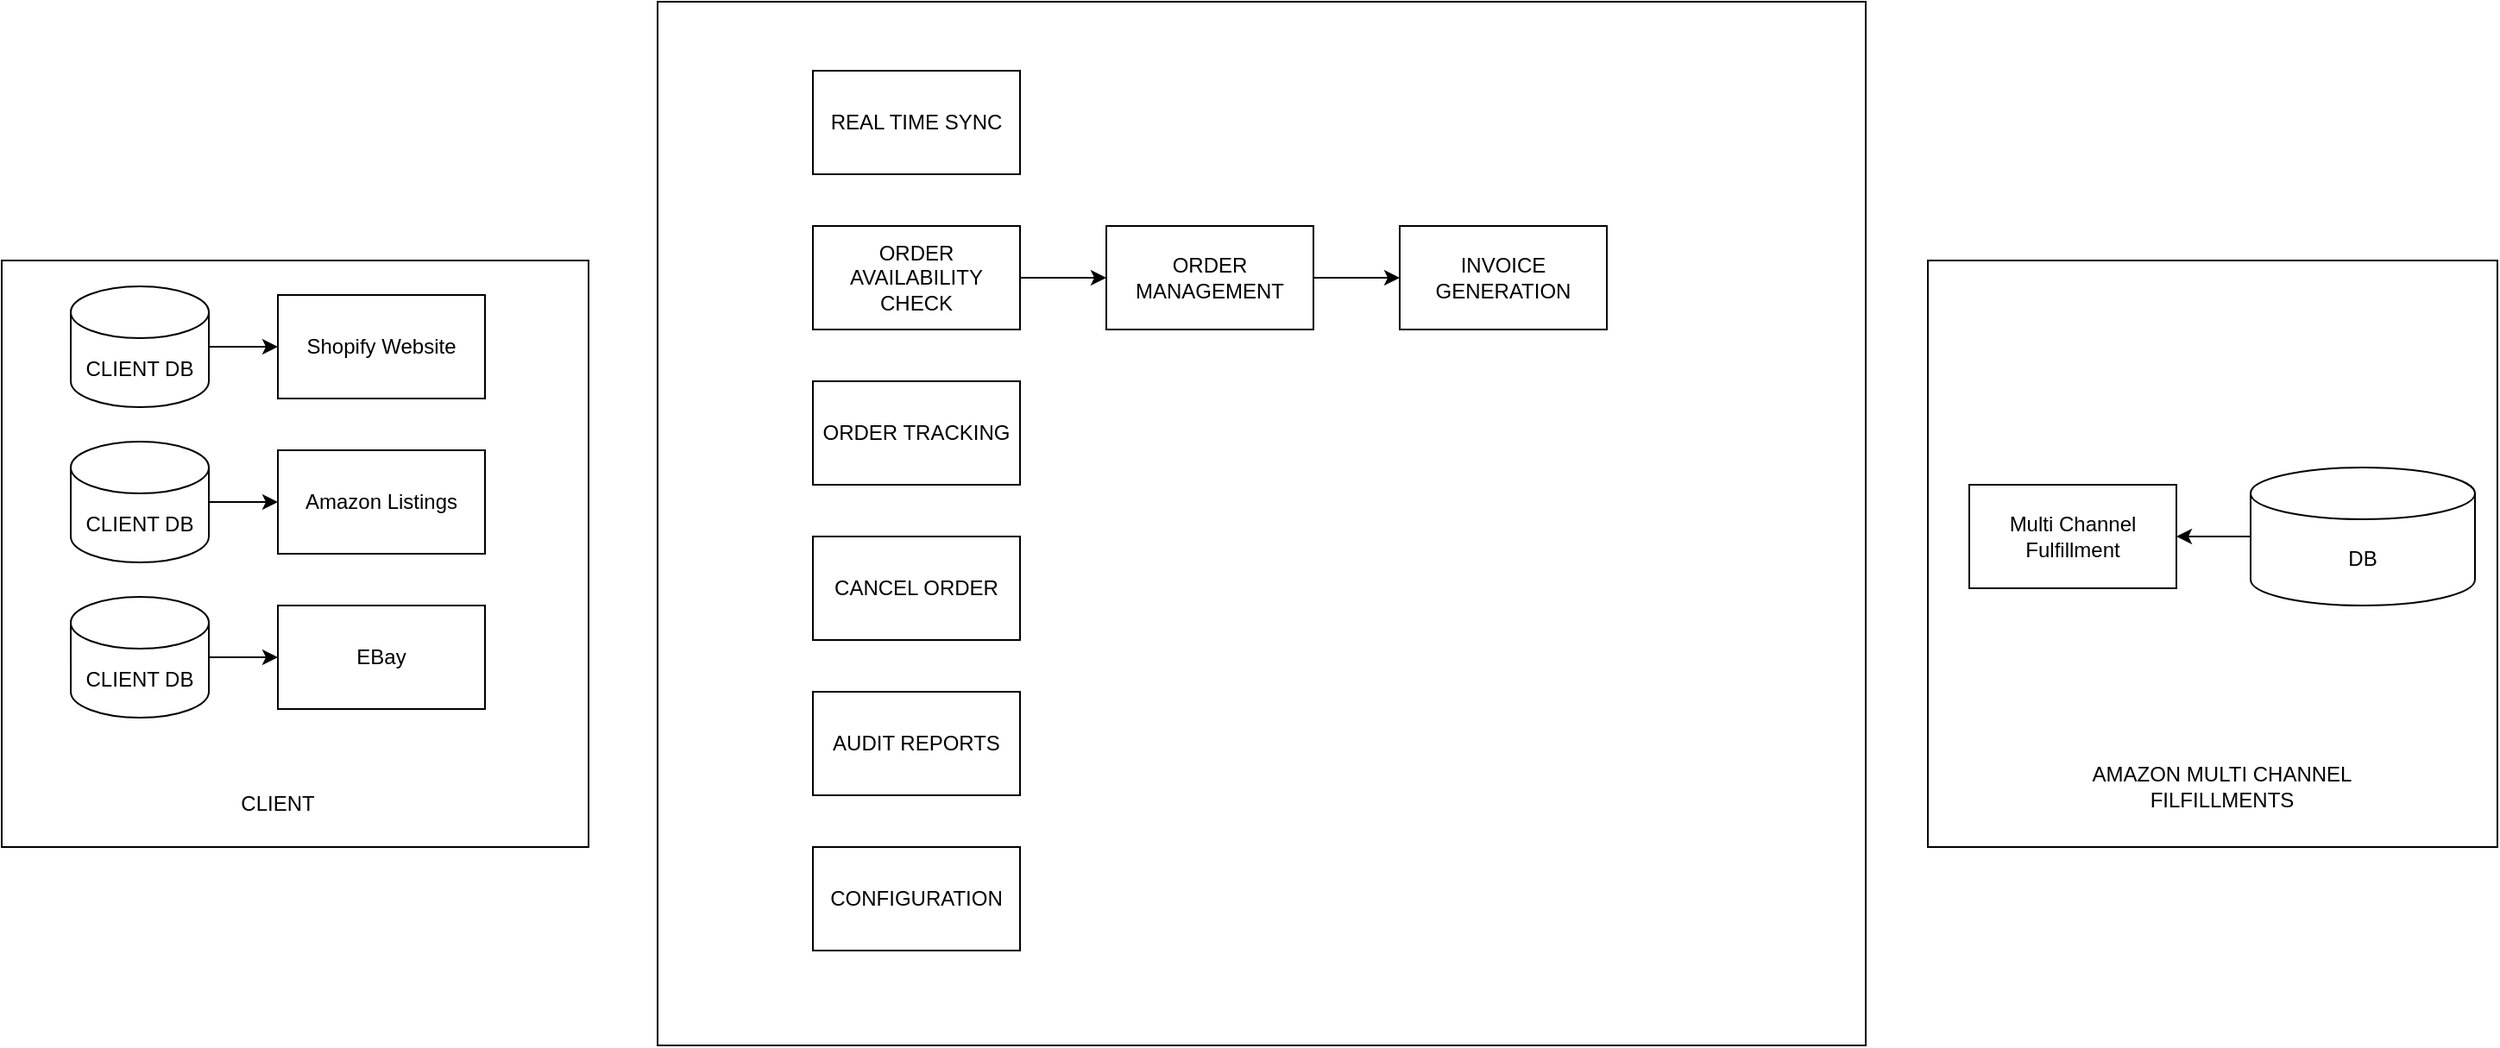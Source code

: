 <mxfile version="24.8.3">
  <diagram name="Page-1" id="eSHCHLXdy0ZeHxbBwf32">
    <mxGraphModel dx="2150" dy="1926" grid="1" gridSize="10" guides="1" tooltips="1" connect="1" arrows="1" fold="1" page="1" pageScale="1" pageWidth="827" pageHeight="1169" math="0" shadow="0">
      <root>
        <mxCell id="0" />
        <mxCell id="1" parent="0" />
        <mxCell id="UqifpLU2yc7_jUAMMdU5-1" value="Shopify Website" style="rounded=0;whiteSpace=wrap;html=1;" vertex="1" parent="1">
          <mxGeometry x="120" y="70" width="120" height="60" as="geometry" />
        </mxCell>
        <mxCell id="UqifpLU2yc7_jUAMMdU5-2" value="Multi Channel Fulfillment" style="rounded=0;whiteSpace=wrap;html=1;" vertex="1" parent="1">
          <mxGeometry x="1100" y="180" width="120" height="60" as="geometry" />
        </mxCell>
        <mxCell id="UqifpLU2yc7_jUAMMdU5-3" value="" style="rounded=0;whiteSpace=wrap;html=1;fillColor=none;" vertex="1" parent="1">
          <mxGeometry x="-40" y="50" width="340" height="340" as="geometry" />
        </mxCell>
        <mxCell id="UqifpLU2yc7_jUAMMdU5-8" style="edgeStyle=orthogonalEdgeStyle;rounded=0;orthogonalLoop=1;jettySize=auto;html=1;" edge="1" parent="1" source="UqifpLU2yc7_jUAMMdU5-7" target="UqifpLU2yc7_jUAMMdU5-1">
          <mxGeometry relative="1" as="geometry" />
        </mxCell>
        <mxCell id="UqifpLU2yc7_jUAMMdU5-7" value="CLIENT DB" style="shape=cylinder3;whiteSpace=wrap;html=1;boundedLbl=1;backgroundOutline=1;size=15;" vertex="1" parent="1">
          <mxGeometry y="65" width="80" height="70" as="geometry" />
        </mxCell>
        <mxCell id="UqifpLU2yc7_jUAMMdU5-9" value="Amazon Listings" style="rounded=0;whiteSpace=wrap;html=1;" vertex="1" parent="1">
          <mxGeometry x="120" y="160" width="120" height="60" as="geometry" />
        </mxCell>
        <mxCell id="UqifpLU2yc7_jUAMMdU5-10" style="edgeStyle=orthogonalEdgeStyle;rounded=0;orthogonalLoop=1;jettySize=auto;html=1;" edge="1" parent="1" source="UqifpLU2yc7_jUAMMdU5-11" target="UqifpLU2yc7_jUAMMdU5-9">
          <mxGeometry relative="1" as="geometry" />
        </mxCell>
        <mxCell id="UqifpLU2yc7_jUAMMdU5-11" value="CLIENT DB" style="shape=cylinder3;whiteSpace=wrap;html=1;boundedLbl=1;backgroundOutline=1;size=15;" vertex="1" parent="1">
          <mxGeometry y="155" width="80" height="70" as="geometry" />
        </mxCell>
        <mxCell id="UqifpLU2yc7_jUAMMdU5-12" value="EBay" style="rounded=0;whiteSpace=wrap;html=1;" vertex="1" parent="1">
          <mxGeometry x="120" y="250" width="120" height="60" as="geometry" />
        </mxCell>
        <mxCell id="UqifpLU2yc7_jUAMMdU5-13" style="edgeStyle=orthogonalEdgeStyle;rounded=0;orthogonalLoop=1;jettySize=auto;html=1;" edge="1" parent="1" source="UqifpLU2yc7_jUAMMdU5-14" target="UqifpLU2yc7_jUAMMdU5-12">
          <mxGeometry relative="1" as="geometry" />
        </mxCell>
        <mxCell id="UqifpLU2yc7_jUAMMdU5-14" value="CLIENT DB" style="shape=cylinder3;whiteSpace=wrap;html=1;boundedLbl=1;backgroundOutline=1;size=15;" vertex="1" parent="1">
          <mxGeometry y="245" width="80" height="70" as="geometry" />
        </mxCell>
        <mxCell id="UqifpLU2yc7_jUAMMdU5-15" value="CLIENT" style="text;html=1;align=center;verticalAlign=middle;whiteSpace=wrap;rounded=0;" vertex="1" parent="1">
          <mxGeometry x="90" y="350" width="60" height="30" as="geometry" />
        </mxCell>
        <mxCell id="UqifpLU2yc7_jUAMMdU5-17" style="edgeStyle=orthogonalEdgeStyle;rounded=0;orthogonalLoop=1;jettySize=auto;html=1;" edge="1" parent="1" source="UqifpLU2yc7_jUAMMdU5-16" target="UqifpLU2yc7_jUAMMdU5-2">
          <mxGeometry relative="1" as="geometry" />
        </mxCell>
        <mxCell id="UqifpLU2yc7_jUAMMdU5-16" value="DB" style="shape=cylinder3;whiteSpace=wrap;html=1;boundedLbl=1;backgroundOutline=1;size=15;" vertex="1" parent="1">
          <mxGeometry x="1263" y="170" width="130" height="80" as="geometry" />
        </mxCell>
        <mxCell id="UqifpLU2yc7_jUAMMdU5-18" value="" style="rounded=0;whiteSpace=wrap;html=1;fillColor=none;" vertex="1" parent="1">
          <mxGeometry x="1076" y="50" width="330" height="340" as="geometry" />
        </mxCell>
        <mxCell id="UqifpLU2yc7_jUAMMdU5-19" value="AMAZON MULTI CHANNEL FILFILLMENTS" style="text;html=1;align=center;verticalAlign=middle;whiteSpace=wrap;rounded=0;" vertex="1" parent="1">
          <mxGeometry x="1142" y="340" width="209" height="30" as="geometry" />
        </mxCell>
        <mxCell id="UqifpLU2yc7_jUAMMdU5-20" value="" style="rounded=0;whiteSpace=wrap;html=1;fillColor=none;" vertex="1" parent="1">
          <mxGeometry x="340" y="-100" width="700" height="605" as="geometry" />
        </mxCell>
        <mxCell id="UqifpLU2yc7_jUAMMdU5-21" value="REAL TIME SYNC" style="rounded=0;whiteSpace=wrap;html=1;" vertex="1" parent="1">
          <mxGeometry x="430" y="-60" width="120" height="60" as="geometry" />
        </mxCell>
        <mxCell id="UqifpLU2yc7_jUAMMdU5-29" style="edgeStyle=orthogonalEdgeStyle;rounded=0;orthogonalLoop=1;jettySize=auto;html=1;" edge="1" parent="1" source="UqifpLU2yc7_jUAMMdU5-22" target="UqifpLU2yc7_jUAMMdU5-23">
          <mxGeometry relative="1" as="geometry" />
        </mxCell>
        <mxCell id="UqifpLU2yc7_jUAMMdU5-22" value="ORDER AVAILABILITY CHECK" style="rounded=0;whiteSpace=wrap;html=1;" vertex="1" parent="1">
          <mxGeometry x="430" y="30" width="120" height="60" as="geometry" />
        </mxCell>
        <mxCell id="UqifpLU2yc7_jUAMMdU5-30" style="edgeStyle=orthogonalEdgeStyle;rounded=0;orthogonalLoop=1;jettySize=auto;html=1;" edge="1" parent="1" source="UqifpLU2yc7_jUAMMdU5-23" target="UqifpLU2yc7_jUAMMdU5-27">
          <mxGeometry relative="1" as="geometry" />
        </mxCell>
        <mxCell id="UqifpLU2yc7_jUAMMdU5-23" value="ORDER MANAGEMENT" style="rounded=0;whiteSpace=wrap;html=1;" vertex="1" parent="1">
          <mxGeometry x="600" y="30" width="120" height="60" as="geometry" />
        </mxCell>
        <mxCell id="UqifpLU2yc7_jUAMMdU5-24" value="ORDER TRACKING" style="rounded=0;whiteSpace=wrap;html=1;" vertex="1" parent="1">
          <mxGeometry x="430" y="120" width="120" height="60" as="geometry" />
        </mxCell>
        <mxCell id="UqifpLU2yc7_jUAMMdU5-25" value="AUDIT REPORTS" style="rounded=0;whiteSpace=wrap;html=1;" vertex="1" parent="1">
          <mxGeometry x="430" y="300" width="120" height="60" as="geometry" />
        </mxCell>
        <mxCell id="UqifpLU2yc7_jUAMMdU5-26" value="CANCEL ORDER" style="rounded=0;whiteSpace=wrap;html=1;" vertex="1" parent="1">
          <mxGeometry x="430" y="210" width="120" height="60" as="geometry" />
        </mxCell>
        <mxCell id="UqifpLU2yc7_jUAMMdU5-27" value="INVOICE GENERATION" style="rounded=0;whiteSpace=wrap;html=1;" vertex="1" parent="1">
          <mxGeometry x="770" y="30" width="120" height="60" as="geometry" />
        </mxCell>
        <mxCell id="UqifpLU2yc7_jUAMMdU5-28" value="CONFIGURATION" style="rounded=0;whiteSpace=wrap;html=1;" vertex="1" parent="1">
          <mxGeometry x="430" y="390" width="120" height="60" as="geometry" />
        </mxCell>
      </root>
    </mxGraphModel>
  </diagram>
</mxfile>
